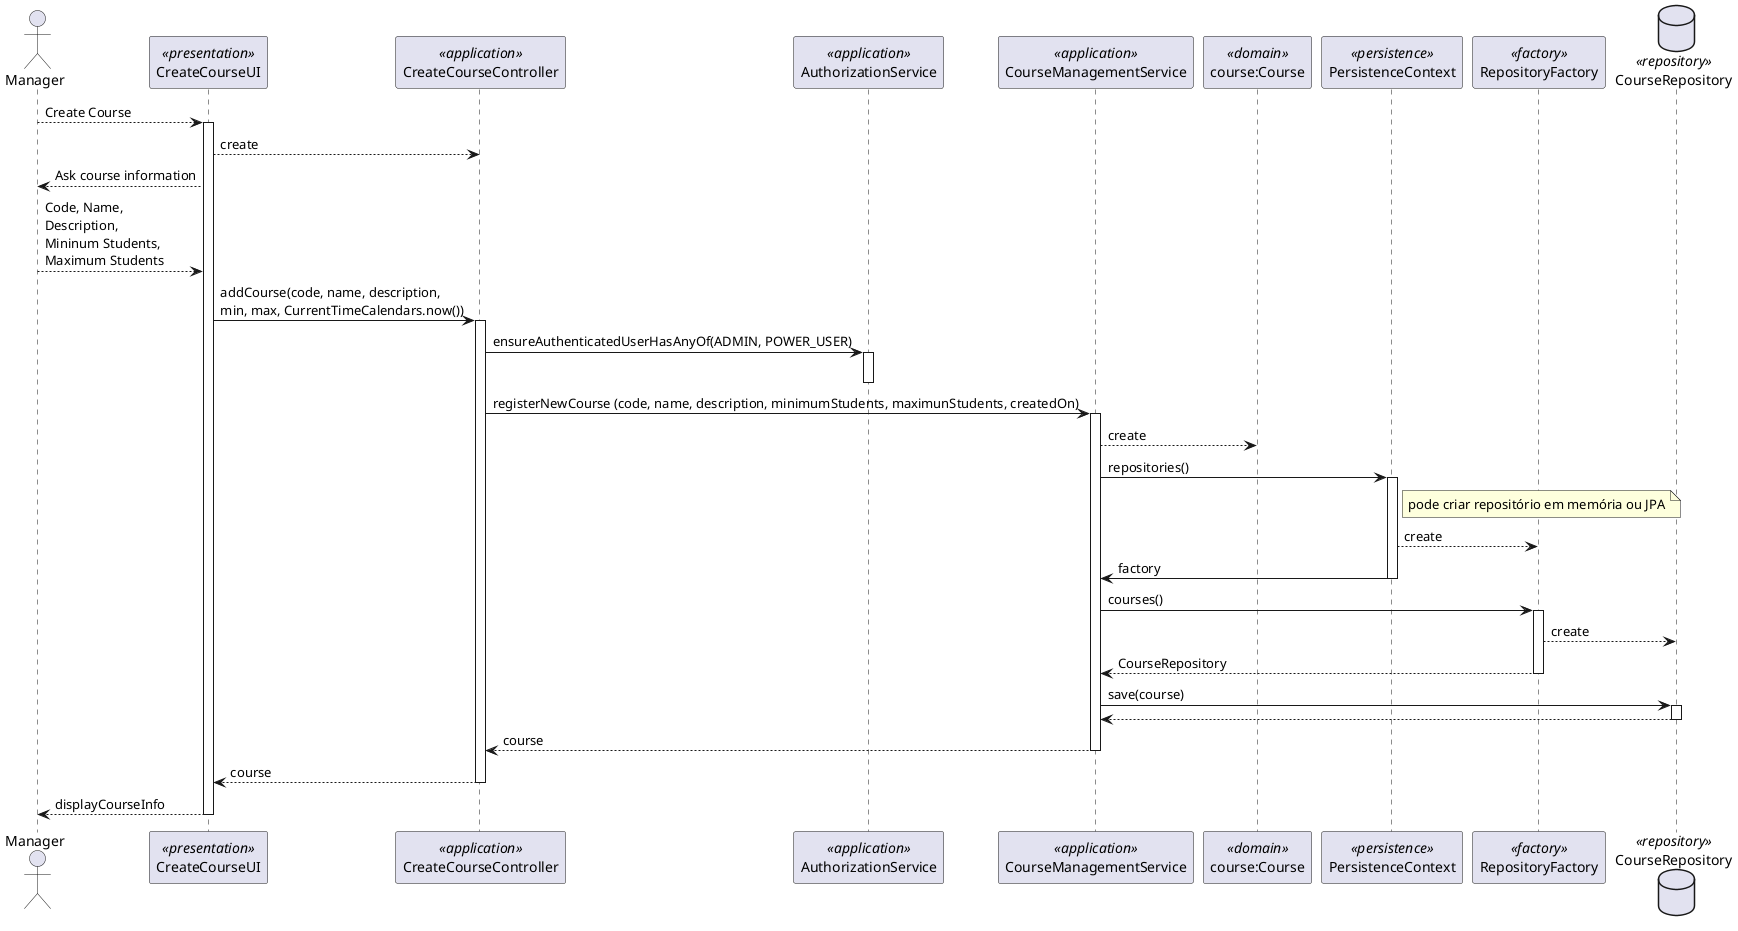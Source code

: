 @startuml
'http://plantuml.com/skinparam.html
skinparam handwritten false
skinparam packageStyle rect
skinparam defaultFontName FG Virgil
skinparam shadowing false

actor Manager as Actor
participant CreateCourseUI as UI <<presentation>>
participant CreateCourseController as Controller <<application>>
participant AuthorizationService  as authz <<application>>
participant CourseManagementService as courseSvc <<application>>

participant "course:Course" as Domain <<domain>>
participant PersistenceContext as Persistence <<persistence>>
participant RepositoryFactory as Factory <<factory>>
database CourseRepository as Repository <<repository>>

Actor --> UI: Create Course
activate UI
    UI --> Controller: create
    UI --> Actor: Ask course information
    Actor --> UI: Code, Name,\nDescription,\nMininum Students,\nMaximum Students

    UI -> Controller: addCourse(code, name, description, \nmin, max, CurrentTimeCalendars.now())
    activate Controller

        Controller -> authz: ensureAuthenticatedUserHasAnyOf(ADMIN, POWER_USER)
        activate authz
        deactivate authz
        Controller -> courseSvc : registerNewCourse (code, name, description, minimumStudents, maximunStudents, createdOn)
        activate courseSvc


        courseSvc --> Domain: create







          courseSvc -> Persistence: repositories()



        activate Persistence
            note right of Persistence: pode criar repositório em memória ou JPA
            Persistence --> Factory: create
            Persistence -> courseSvc: factory
        deactivate Persistence

        courseSvc -> Factory: courses()
        activate Factory
            Factory --> Repository: create
            Factory --> courseSvc: CourseRepository

        deactivate Factory

        courseSvc->Repository:save(course)
         activate Repository



         Repository --> courseSvc
         deactivate Repository
         courseSvc --> Controller : course
         deactivate courseSvc
        Controller-->UI: course
    deactivate Controller

        UI-->Actor: displayCourseInfo
deactivate UI
@enduml